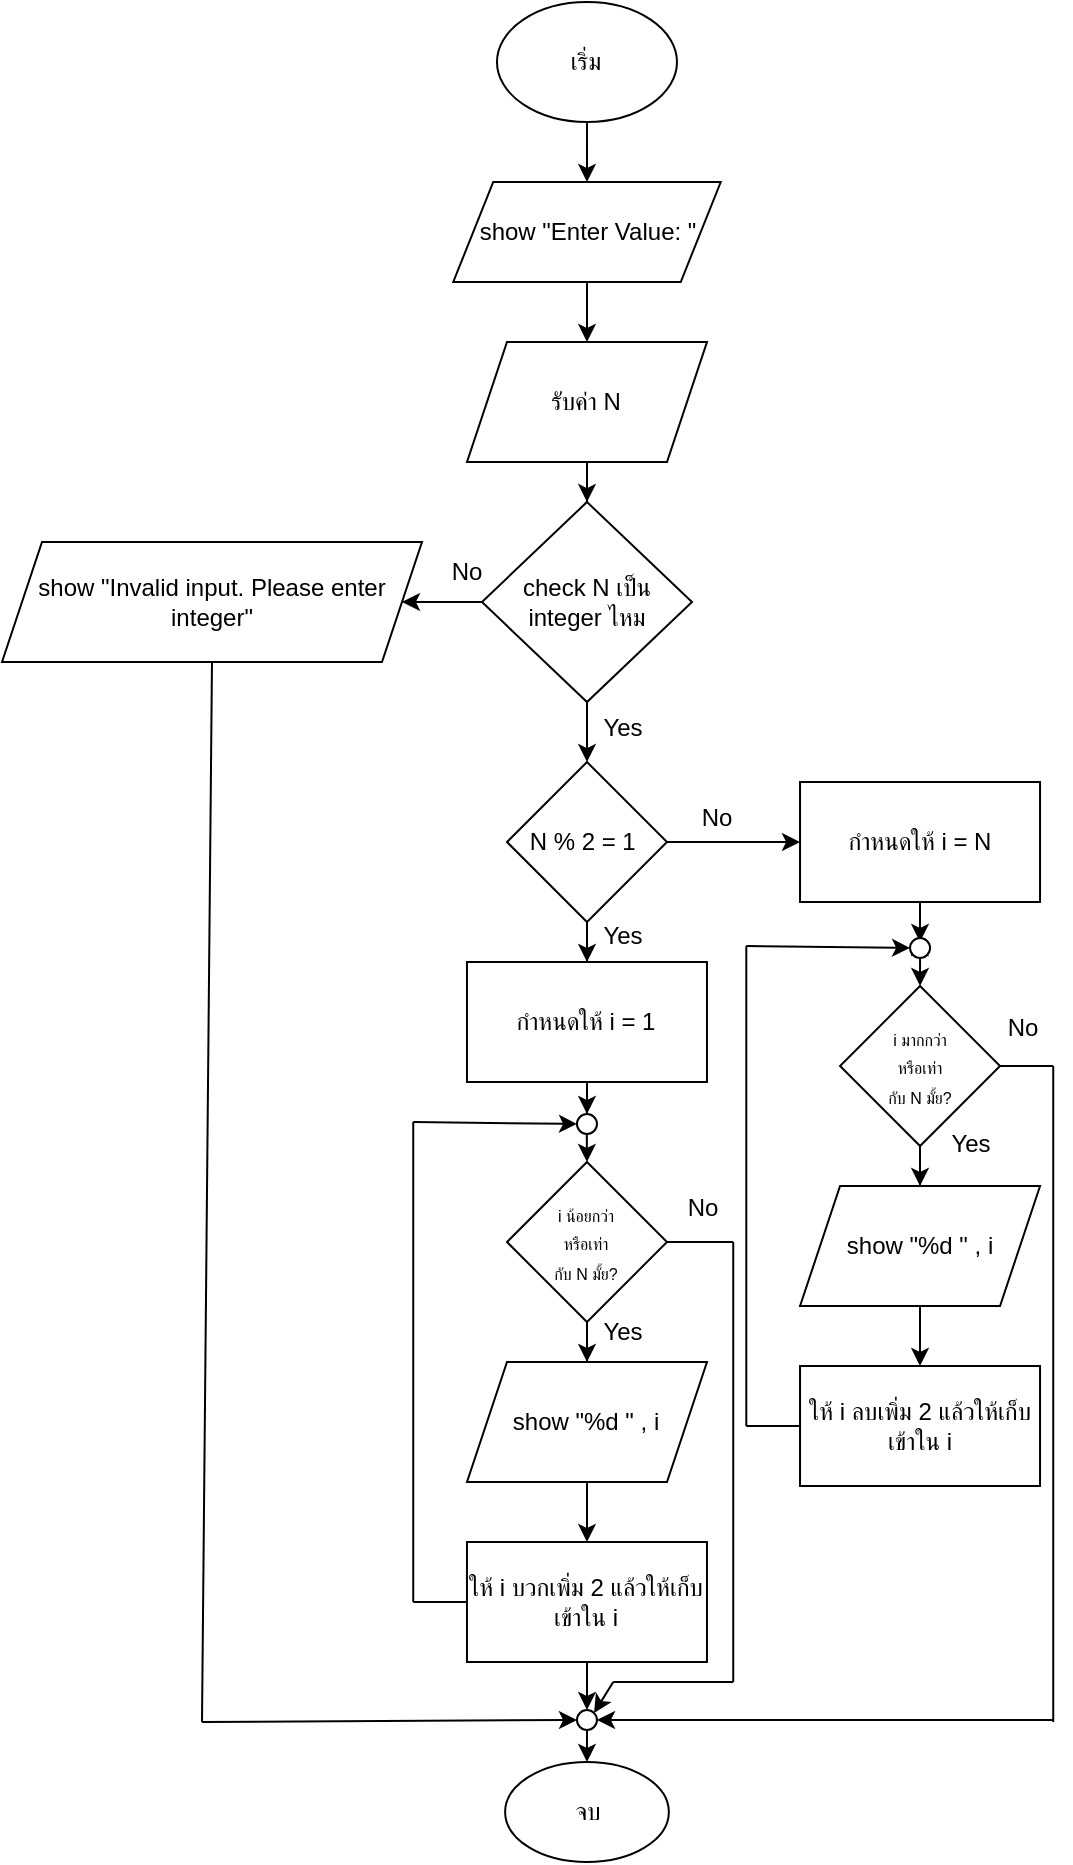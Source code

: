 <mxfile version="28.0.6">
  <diagram name="Page-1" id="tfbriVcvxnr1cnra4_Y5">
    <mxGraphModel dx="1418" dy="794" grid="1" gridSize="10" guides="1" tooltips="1" connect="1" arrows="1" fold="1" page="1" pageScale="1" pageWidth="850" pageHeight="1100" math="0" shadow="0">
      <root>
        <mxCell id="0" />
        <mxCell id="1" parent="0" />
        <mxCell id="tndDzJW4W_1LfR0DdtwH-4" value="" style="edgeStyle=orthogonalEdgeStyle;rounded=0;orthogonalLoop=1;jettySize=auto;html=1;" edge="1" parent="1" source="tndDzJW4W_1LfR0DdtwH-1" target="tndDzJW4W_1LfR0DdtwH-3">
          <mxGeometry relative="1" as="geometry" />
        </mxCell>
        <mxCell id="tndDzJW4W_1LfR0DdtwH-1" value="เริ่ม" style="ellipse;whiteSpace=wrap;html=1;" vertex="1" parent="1">
          <mxGeometry x="407.49" y="60" width="90" height="60" as="geometry" />
        </mxCell>
        <mxCell id="tndDzJW4W_1LfR0DdtwH-12" value="" style="edgeStyle=orthogonalEdgeStyle;rounded=0;orthogonalLoop=1;jettySize=auto;html=1;" edge="1" parent="1" source="tndDzJW4W_1LfR0DdtwH-3" target="tndDzJW4W_1LfR0DdtwH-11">
          <mxGeometry relative="1" as="geometry" />
        </mxCell>
        <mxCell id="tndDzJW4W_1LfR0DdtwH-3" value="show &quot;Enter Value: &quot;" style="shape=parallelogram;perimeter=parallelogramPerimeter;whiteSpace=wrap;html=1;fixedSize=1;" vertex="1" parent="1">
          <mxGeometry x="385.62" y="150" width="133.75" height="50" as="geometry" />
        </mxCell>
        <mxCell id="tndDzJW4W_1LfR0DdtwH-16" value="" style="edgeStyle=orthogonalEdgeStyle;rounded=0;orthogonalLoop=1;jettySize=auto;html=1;" edge="1" parent="1" source="tndDzJW4W_1LfR0DdtwH-11" target="tndDzJW4W_1LfR0DdtwH-15">
          <mxGeometry relative="1" as="geometry" />
        </mxCell>
        <mxCell id="tndDzJW4W_1LfR0DdtwH-11" value="รับค่า N" style="shape=parallelogram;perimeter=parallelogramPerimeter;whiteSpace=wrap;html=1;fixedSize=1;" vertex="1" parent="1">
          <mxGeometry x="392.495" y="230" width="120" height="60" as="geometry" />
        </mxCell>
        <mxCell id="tndDzJW4W_1LfR0DdtwH-20" value="" style="edgeStyle=orthogonalEdgeStyle;rounded=0;orthogonalLoop=1;jettySize=auto;html=1;" edge="1" parent="1" source="tndDzJW4W_1LfR0DdtwH-15" target="tndDzJW4W_1LfR0DdtwH-19">
          <mxGeometry relative="1" as="geometry" />
        </mxCell>
        <mxCell id="tndDzJW4W_1LfR0DdtwH-15" value="check N เป็น integer ไหม" style="rhombus;whiteSpace=wrap;html=1;" vertex="1" parent="1">
          <mxGeometry x="399.99" y="310" width="105.01" height="100" as="geometry" />
        </mxCell>
        <mxCell id="tndDzJW4W_1LfR0DdtwH-17" value="show &quot;Invalid input. Please enter integer&quot;" style="shape=parallelogram;perimeter=parallelogramPerimeter;whiteSpace=wrap;html=1;fixedSize=1;" vertex="1" parent="1">
          <mxGeometry x="160" y="330" width="209.99" height="60" as="geometry" />
        </mxCell>
        <mxCell id="tndDzJW4W_1LfR0DdtwH-24" value="" style="edgeStyle=orthogonalEdgeStyle;rounded=0;orthogonalLoop=1;jettySize=auto;html=1;" edge="1" parent="1" source="tndDzJW4W_1LfR0DdtwH-19" target="tndDzJW4W_1LfR0DdtwH-23">
          <mxGeometry relative="1" as="geometry" />
        </mxCell>
        <mxCell id="tndDzJW4W_1LfR0DdtwH-26" value="" style="edgeStyle=orthogonalEdgeStyle;rounded=0;orthogonalLoop=1;jettySize=auto;html=1;" edge="1" parent="1" source="tndDzJW4W_1LfR0DdtwH-19" target="tndDzJW4W_1LfR0DdtwH-25">
          <mxGeometry relative="1" as="geometry" />
        </mxCell>
        <mxCell id="tndDzJW4W_1LfR0DdtwH-19" value="N % 2 = 1&amp;nbsp;" style="rhombus;whiteSpace=wrap;html=1;" vertex="1" parent="1">
          <mxGeometry x="412.495" y="440" width="80" height="80" as="geometry" />
        </mxCell>
        <mxCell id="tndDzJW4W_1LfR0DdtwH-67" value="" style="edgeStyle=orthogonalEdgeStyle;rounded=0;orthogonalLoop=1;jettySize=auto;html=1;entryX=0.51;entryY=0.267;entryDx=0;entryDy=0;entryPerimeter=0;" edge="1" parent="1" source="tndDzJW4W_1LfR0DdtwH-23" target="tndDzJW4W_1LfR0DdtwH-58">
          <mxGeometry relative="1" as="geometry" />
        </mxCell>
        <mxCell id="tndDzJW4W_1LfR0DdtwH-23" value="กำหนดให้ i = N" style="whiteSpace=wrap;html=1;" vertex="1" parent="1">
          <mxGeometry x="559.015" y="450" width="120" height="60" as="geometry" />
        </mxCell>
        <mxCell id="tndDzJW4W_1LfR0DdtwH-34" value="" style="edgeStyle=orthogonalEdgeStyle;rounded=0;orthogonalLoop=1;jettySize=auto;html=1;entryX=0.5;entryY=0;entryDx=0;entryDy=0;" edge="1" parent="1" source="tndDzJW4W_1LfR0DdtwH-25" target="tndDzJW4W_1LfR0DdtwH-33">
          <mxGeometry relative="1" as="geometry" />
        </mxCell>
        <mxCell id="tndDzJW4W_1LfR0DdtwH-25" value="กำหนดให้ i = 1" style="whiteSpace=wrap;html=1;" vertex="1" parent="1">
          <mxGeometry x="392.485" y="540" width="120" height="60" as="geometry" />
        </mxCell>
        <mxCell id="tndDzJW4W_1LfR0DdtwH-30" value="" style="edgeStyle=orthogonalEdgeStyle;rounded=0;orthogonalLoop=1;jettySize=auto;html=1;" edge="1" parent="1" source="tndDzJW4W_1LfR0DdtwH-27" target="tndDzJW4W_1LfR0DdtwH-29">
          <mxGeometry relative="1" as="geometry" />
        </mxCell>
        <mxCell id="tndDzJW4W_1LfR0DdtwH-27" value="&lt;font style=&quot;font-size: 8px;&quot;&gt;i น้อยกว่า&lt;/font&gt;&lt;div&gt;&lt;font style=&quot;font-size: 8px;&quot;&gt;หรือเท่า&lt;/font&gt;&lt;/div&gt;&lt;div&gt;&lt;font style=&quot;font-size: 8px;&quot;&gt;กับ N มั้ย?&lt;/font&gt;&lt;/div&gt;" style="rhombus;whiteSpace=wrap;html=1;" vertex="1" parent="1">
          <mxGeometry x="412.495" y="640" width="80" height="80" as="geometry" />
        </mxCell>
        <mxCell id="tndDzJW4W_1LfR0DdtwH-32" value="" style="edgeStyle=orthogonalEdgeStyle;rounded=0;orthogonalLoop=1;jettySize=auto;html=1;" edge="1" parent="1" source="tndDzJW4W_1LfR0DdtwH-29" target="tndDzJW4W_1LfR0DdtwH-31">
          <mxGeometry relative="1" as="geometry" />
        </mxCell>
        <mxCell id="tndDzJW4W_1LfR0DdtwH-29" value="show &quot;%d &quot; , i" style="shape=parallelogram;perimeter=parallelogramPerimeter;whiteSpace=wrap;html=1;fixedSize=1;" vertex="1" parent="1">
          <mxGeometry x="392.495" y="740" width="120" height="60" as="geometry" />
        </mxCell>
        <mxCell id="tndDzJW4W_1LfR0DdtwH-42" value="" style="edgeStyle=orthogonalEdgeStyle;rounded=0;orthogonalLoop=1;jettySize=auto;html=1;entryX=0.5;entryY=0;entryDx=0;entryDy=0;" edge="1" parent="1" source="tndDzJW4W_1LfR0DdtwH-31" target="tndDzJW4W_1LfR0DdtwH-41">
          <mxGeometry relative="1" as="geometry" />
        </mxCell>
        <mxCell id="tndDzJW4W_1LfR0DdtwH-31" value="ให้ i บวกเพิ่ม 2 แล้วให้เก็บเข้าใน i" style="whiteSpace=wrap;html=1;" vertex="1" parent="1">
          <mxGeometry x="392.485" y="830" width="120" height="60" as="geometry" />
        </mxCell>
        <mxCell id="tndDzJW4W_1LfR0DdtwH-36" value="" style="edgeStyle=orthogonalEdgeStyle;rounded=0;orthogonalLoop=1;jettySize=auto;html=1;entryX=0.5;entryY=0;entryDx=0;entryDy=0;" edge="1" parent="1" target="tndDzJW4W_1LfR0DdtwH-27">
          <mxGeometry relative="1" as="geometry">
            <mxPoint x="452.37" y="621.99" as="sourcePoint" />
            <mxPoint x="452.375" y="635.99" as="targetPoint" />
          </mxGeometry>
        </mxCell>
        <mxCell id="tndDzJW4W_1LfR0DdtwH-33" value="" style="ellipse;whiteSpace=wrap;html=1;aspect=fixed;" vertex="1" parent="1">
          <mxGeometry x="447.49" y="616" width="10" height="10" as="geometry" />
        </mxCell>
        <mxCell id="tndDzJW4W_1LfR0DdtwH-37" value="" style="endArrow=none;html=1;rounded=0;exitX=0;exitY=0.5;exitDx=0;exitDy=0;" edge="1" parent="1" source="tndDzJW4W_1LfR0DdtwH-31">
          <mxGeometry width="50" height="50" relative="1" as="geometry">
            <mxPoint x="525.62" y="790" as="sourcePoint" />
            <mxPoint x="365.62" y="860" as="targetPoint" />
          </mxGeometry>
        </mxCell>
        <mxCell id="tndDzJW4W_1LfR0DdtwH-38" value="" style="endArrow=none;html=1;rounded=0;" edge="1" parent="1">
          <mxGeometry width="50" height="50" relative="1" as="geometry">
            <mxPoint x="365.62" y="860" as="sourcePoint" />
            <mxPoint x="365.62" y="620" as="targetPoint" />
          </mxGeometry>
        </mxCell>
        <mxCell id="tndDzJW4W_1LfR0DdtwH-39" value="" style="endArrow=classic;html=1;rounded=0;entryX=0;entryY=0.5;entryDx=0;entryDy=0;" edge="1" parent="1" target="tndDzJW4W_1LfR0DdtwH-33">
          <mxGeometry width="50" height="50" relative="1" as="geometry">
            <mxPoint x="365.62" y="620" as="sourcePoint" />
            <mxPoint x="575.62" y="740" as="targetPoint" />
          </mxGeometry>
        </mxCell>
        <mxCell id="tndDzJW4W_1LfR0DdtwH-40" value="จบ" style="ellipse;whiteSpace=wrap;html=1;" vertex="1" parent="1">
          <mxGeometry x="411.56" y="940" width="81.87" height="50" as="geometry" />
        </mxCell>
        <mxCell id="tndDzJW4W_1LfR0DdtwH-41" value="" style="ellipse;whiteSpace=wrap;html=1;aspect=fixed;" vertex="1" parent="1">
          <mxGeometry x="447.49" y="914" width="10" height="10" as="geometry" />
        </mxCell>
        <mxCell id="tndDzJW4W_1LfR0DdtwH-46" value="" style="endArrow=none;html=1;rounded=0;exitX=1;exitY=0.5;exitDx=0;exitDy=0;" edge="1" parent="1" source="tndDzJW4W_1LfR0DdtwH-27">
          <mxGeometry width="50" height="50" relative="1" as="geometry">
            <mxPoint x="475.62" y="810" as="sourcePoint" />
            <mxPoint x="525.62" y="680" as="targetPoint" />
          </mxGeometry>
        </mxCell>
        <mxCell id="tndDzJW4W_1LfR0DdtwH-48" value="" style="endArrow=none;html=1;rounded=0;" edge="1" parent="1">
          <mxGeometry width="50" height="50" relative="1" as="geometry">
            <mxPoint x="525.62" y="900" as="sourcePoint" />
            <mxPoint x="525.62" y="680" as="targetPoint" />
          </mxGeometry>
        </mxCell>
        <mxCell id="tndDzJW4W_1LfR0DdtwH-49" value="" style="endArrow=none;html=1;rounded=0;" edge="1" parent="1">
          <mxGeometry width="50" height="50" relative="1" as="geometry">
            <mxPoint x="525.62" y="900" as="sourcePoint" />
            <mxPoint x="465.62" y="900" as="targetPoint" />
          </mxGeometry>
        </mxCell>
        <mxCell id="tndDzJW4W_1LfR0DdtwH-50" value="" style="endArrow=classic;html=1;rounded=0;entryX=1;entryY=0;entryDx=0;entryDy=0;" edge="1" parent="1" target="tndDzJW4W_1LfR0DdtwH-41">
          <mxGeometry width="50" height="50" relative="1" as="geometry">
            <mxPoint x="465.62" y="900" as="sourcePoint" />
            <mxPoint x="525.62" y="760" as="targetPoint" />
          </mxGeometry>
        </mxCell>
        <mxCell id="tndDzJW4W_1LfR0DdtwH-51" value="" style="edgeStyle=orthogonalEdgeStyle;rounded=0;orthogonalLoop=1;jettySize=auto;html=1;" edge="1" parent="1" source="tndDzJW4W_1LfR0DdtwH-52" target="tndDzJW4W_1LfR0DdtwH-54">
          <mxGeometry relative="1" as="geometry" />
        </mxCell>
        <mxCell id="tndDzJW4W_1LfR0DdtwH-52" value="&lt;font style=&quot;font-size: 8px;&quot;&gt;i มากกว่า&lt;/font&gt;&lt;div&gt;&lt;font style=&quot;font-size: 8px;&quot;&gt;หรือเท่า&lt;/font&gt;&lt;/div&gt;&lt;div&gt;&lt;font style=&quot;font-size: 8px;&quot;&gt;กับ N มั้ย?&lt;/font&gt;&lt;/div&gt;" style="rhombus;whiteSpace=wrap;html=1;" vertex="1" parent="1">
          <mxGeometry x="579.025" y="552" width="80" height="80" as="geometry" />
        </mxCell>
        <mxCell id="tndDzJW4W_1LfR0DdtwH-53" value="" style="edgeStyle=orthogonalEdgeStyle;rounded=0;orthogonalLoop=1;jettySize=auto;html=1;" edge="1" parent="1" source="tndDzJW4W_1LfR0DdtwH-54" target="tndDzJW4W_1LfR0DdtwH-56">
          <mxGeometry relative="1" as="geometry" />
        </mxCell>
        <mxCell id="tndDzJW4W_1LfR0DdtwH-54" value="show &quot;%d &quot; , i" style="shape=parallelogram;perimeter=parallelogramPerimeter;whiteSpace=wrap;html=1;fixedSize=1;" vertex="1" parent="1">
          <mxGeometry x="559.025" y="652" width="120" height="60" as="geometry" />
        </mxCell>
        <mxCell id="tndDzJW4W_1LfR0DdtwH-56" value="ให้ i ลบเพิ่ม 2 แล้วให้เก็บเข้าใน i" style="whiteSpace=wrap;html=1;" vertex="1" parent="1">
          <mxGeometry x="559.015" y="742" width="120" height="60" as="geometry" />
        </mxCell>
        <mxCell id="tndDzJW4W_1LfR0DdtwH-57" value="" style="edgeStyle=orthogonalEdgeStyle;rounded=0;orthogonalLoop=1;jettySize=auto;html=1;entryX=0.5;entryY=0;entryDx=0;entryDy=0;" edge="1" parent="1" target="tndDzJW4W_1LfR0DdtwH-58">
          <mxGeometry relative="1" as="geometry">
            <mxPoint x="618.9" y="533.99" as="sourcePoint" />
            <mxPoint x="618.905" y="547.99" as="targetPoint" />
          </mxGeometry>
        </mxCell>
        <mxCell id="tndDzJW4W_1LfR0DdtwH-58" value="" style="ellipse;whiteSpace=wrap;html=1;aspect=fixed;" vertex="1" parent="1">
          <mxGeometry x="614.02" y="528" width="10" height="10" as="geometry" />
        </mxCell>
        <mxCell id="tndDzJW4W_1LfR0DdtwH-59" value="" style="endArrow=none;html=1;rounded=0;exitX=0;exitY=0.5;exitDx=0;exitDy=0;" edge="1" parent="1" source="tndDzJW4W_1LfR0DdtwH-56">
          <mxGeometry width="50" height="50" relative="1" as="geometry">
            <mxPoint x="692.15" y="702" as="sourcePoint" />
            <mxPoint x="532.15" y="772" as="targetPoint" />
          </mxGeometry>
        </mxCell>
        <mxCell id="tndDzJW4W_1LfR0DdtwH-60" value="" style="endArrow=none;html=1;rounded=0;" edge="1" parent="1">
          <mxGeometry width="50" height="50" relative="1" as="geometry">
            <mxPoint x="532.15" y="772" as="sourcePoint" />
            <mxPoint x="532.15" y="532" as="targetPoint" />
          </mxGeometry>
        </mxCell>
        <mxCell id="tndDzJW4W_1LfR0DdtwH-61" value="" style="endArrow=classic;html=1;rounded=0;entryX=0;entryY=0.5;entryDx=0;entryDy=0;" edge="1" parent="1" target="tndDzJW4W_1LfR0DdtwH-58">
          <mxGeometry width="50" height="50" relative="1" as="geometry">
            <mxPoint x="532.15" y="532" as="sourcePoint" />
            <mxPoint x="742.15" y="652" as="targetPoint" />
          </mxGeometry>
        </mxCell>
        <mxCell id="tndDzJW4W_1LfR0DdtwH-63" value="" style="endArrow=none;html=1;rounded=0;exitX=1;exitY=0.5;exitDx=0;exitDy=0;" edge="1" parent="1" source="tndDzJW4W_1LfR0DdtwH-52">
          <mxGeometry width="50" height="50" relative="1" as="geometry">
            <mxPoint x="642.15" y="722" as="sourcePoint" />
            <mxPoint x="685.62" y="592" as="targetPoint" />
          </mxGeometry>
        </mxCell>
        <mxCell id="tndDzJW4W_1LfR0DdtwH-64" value="" style="endArrow=none;html=1;rounded=0;" edge="1" parent="1">
          <mxGeometry width="50" height="50" relative="1" as="geometry">
            <mxPoint x="685.62" y="920" as="sourcePoint" />
            <mxPoint x="685.62" y="592" as="targetPoint" />
          </mxGeometry>
        </mxCell>
        <mxCell id="tndDzJW4W_1LfR0DdtwH-70" value="" style="endArrow=classic;html=1;rounded=0;entryX=1;entryY=0.5;entryDx=0;entryDy=0;" edge="1" parent="1" target="tndDzJW4W_1LfR0DdtwH-41">
          <mxGeometry width="50" height="50" relative="1" as="geometry">
            <mxPoint x="685.62" y="919" as="sourcePoint" />
            <mxPoint x="595.62" y="750" as="targetPoint" />
          </mxGeometry>
        </mxCell>
        <mxCell id="tndDzJW4W_1LfR0DdtwH-72" value="" style="endArrow=classic;html=1;rounded=0;entryX=0.5;entryY=0;entryDx=0;entryDy=0;exitX=0.5;exitY=1;exitDx=0;exitDy=0;" edge="1" parent="1" source="tndDzJW4W_1LfR0DdtwH-58" target="tndDzJW4W_1LfR0DdtwH-52">
          <mxGeometry width="50" height="50" relative="1" as="geometry">
            <mxPoint x="575.62" y="590" as="sourcePoint" />
            <mxPoint x="625.62" y="540" as="targetPoint" />
          </mxGeometry>
        </mxCell>
        <mxCell id="tndDzJW4W_1LfR0DdtwH-74" value="" style="endArrow=classic;html=1;rounded=0;exitX=0.5;exitY=1;exitDx=0;exitDy=0;entryX=0.5;entryY=0;entryDx=0;entryDy=0;" edge="1" parent="1" source="tndDzJW4W_1LfR0DdtwH-41" target="tndDzJW4W_1LfR0DdtwH-40">
          <mxGeometry width="50" height="50" relative="1" as="geometry">
            <mxPoint x="565.62" y="940" as="sourcePoint" />
            <mxPoint x="615.62" y="890" as="targetPoint" />
          </mxGeometry>
        </mxCell>
        <mxCell id="tndDzJW4W_1LfR0DdtwH-77" value="" style="endArrow=classic;html=1;rounded=0;entryX=1;entryY=0.5;entryDx=0;entryDy=0;exitX=0;exitY=0.5;exitDx=0;exitDy=0;" edge="1" parent="1" source="tndDzJW4W_1LfR0DdtwH-15" target="tndDzJW4W_1LfR0DdtwH-17">
          <mxGeometry width="50" height="50" relative="1" as="geometry">
            <mxPoint x="310" y="520" as="sourcePoint" />
            <mxPoint x="360" y="470" as="targetPoint" />
          </mxGeometry>
        </mxCell>
        <mxCell id="tndDzJW4W_1LfR0DdtwH-79" value="" style="endArrow=classic;html=1;rounded=0;entryX=0;entryY=0.5;entryDx=0;entryDy=0;" edge="1" parent="1" target="tndDzJW4W_1LfR0DdtwH-41">
          <mxGeometry width="50" height="50" relative="1" as="geometry">
            <mxPoint x="260" y="920" as="sourcePoint" />
            <mxPoint x="380" y="740" as="targetPoint" />
          </mxGeometry>
        </mxCell>
        <mxCell id="tndDzJW4W_1LfR0DdtwH-80" value="" style="endArrow=none;html=1;rounded=0;entryX=0.5;entryY=1;entryDx=0;entryDy=0;" edge="1" parent="1" target="tndDzJW4W_1LfR0DdtwH-17">
          <mxGeometry width="50" height="50" relative="1" as="geometry">
            <mxPoint x="260" y="920" as="sourcePoint" />
            <mxPoint x="420" y="670" as="targetPoint" />
          </mxGeometry>
        </mxCell>
        <mxCell id="tndDzJW4W_1LfR0DdtwH-81" value="Yes" style="text;html=1;align=center;verticalAlign=middle;resizable=0;points=[];autosize=1;strokeColor=none;fillColor=none;" vertex="1" parent="1">
          <mxGeometry x="450" y="408" width="40" height="30" as="geometry" />
        </mxCell>
        <mxCell id="tndDzJW4W_1LfR0DdtwH-82" value="No" style="text;html=1;align=center;verticalAlign=middle;resizable=0;points=[];autosize=1;strokeColor=none;fillColor=none;" vertex="1" parent="1">
          <mxGeometry x="371.56" y="330" width="40" height="30" as="geometry" />
        </mxCell>
        <mxCell id="tndDzJW4W_1LfR0DdtwH-83" value="No" style="text;html=1;align=center;verticalAlign=middle;resizable=0;points=[];autosize=1;strokeColor=none;fillColor=none;" vertex="1" parent="1">
          <mxGeometry x="650" y="558" width="40" height="30" as="geometry" />
        </mxCell>
        <mxCell id="tndDzJW4W_1LfR0DdtwH-84" value="Yes" style="text;html=1;align=center;verticalAlign=middle;resizable=0;points=[];autosize=1;strokeColor=none;fillColor=none;" vertex="1" parent="1">
          <mxGeometry x="624.02" y="616" width="40" height="30" as="geometry" />
        </mxCell>
        <mxCell id="tndDzJW4W_1LfR0DdtwH-85" value="Yes" style="text;html=1;align=center;verticalAlign=middle;resizable=0;points=[];autosize=1;strokeColor=none;fillColor=none;" vertex="1" parent="1">
          <mxGeometry x="450" y="710" width="40" height="30" as="geometry" />
        </mxCell>
        <mxCell id="tndDzJW4W_1LfR0DdtwH-86" value="No" style="text;html=1;align=center;verticalAlign=middle;resizable=0;points=[];autosize=1;strokeColor=none;fillColor=none;" vertex="1" parent="1">
          <mxGeometry x="490" y="648" width="40" height="30" as="geometry" />
        </mxCell>
        <mxCell id="tndDzJW4W_1LfR0DdtwH-88" value="No" style="text;html=1;align=center;verticalAlign=middle;resizable=0;points=[];autosize=1;strokeColor=none;fillColor=none;" vertex="1" parent="1">
          <mxGeometry x="497" y="453" width="40" height="30" as="geometry" />
        </mxCell>
        <mxCell id="tndDzJW4W_1LfR0DdtwH-89" value="Yes" style="text;html=1;align=center;verticalAlign=middle;resizable=0;points=[];autosize=1;strokeColor=none;fillColor=none;" vertex="1" parent="1">
          <mxGeometry x="450" y="512" width="40" height="30" as="geometry" />
        </mxCell>
      </root>
    </mxGraphModel>
  </diagram>
</mxfile>
